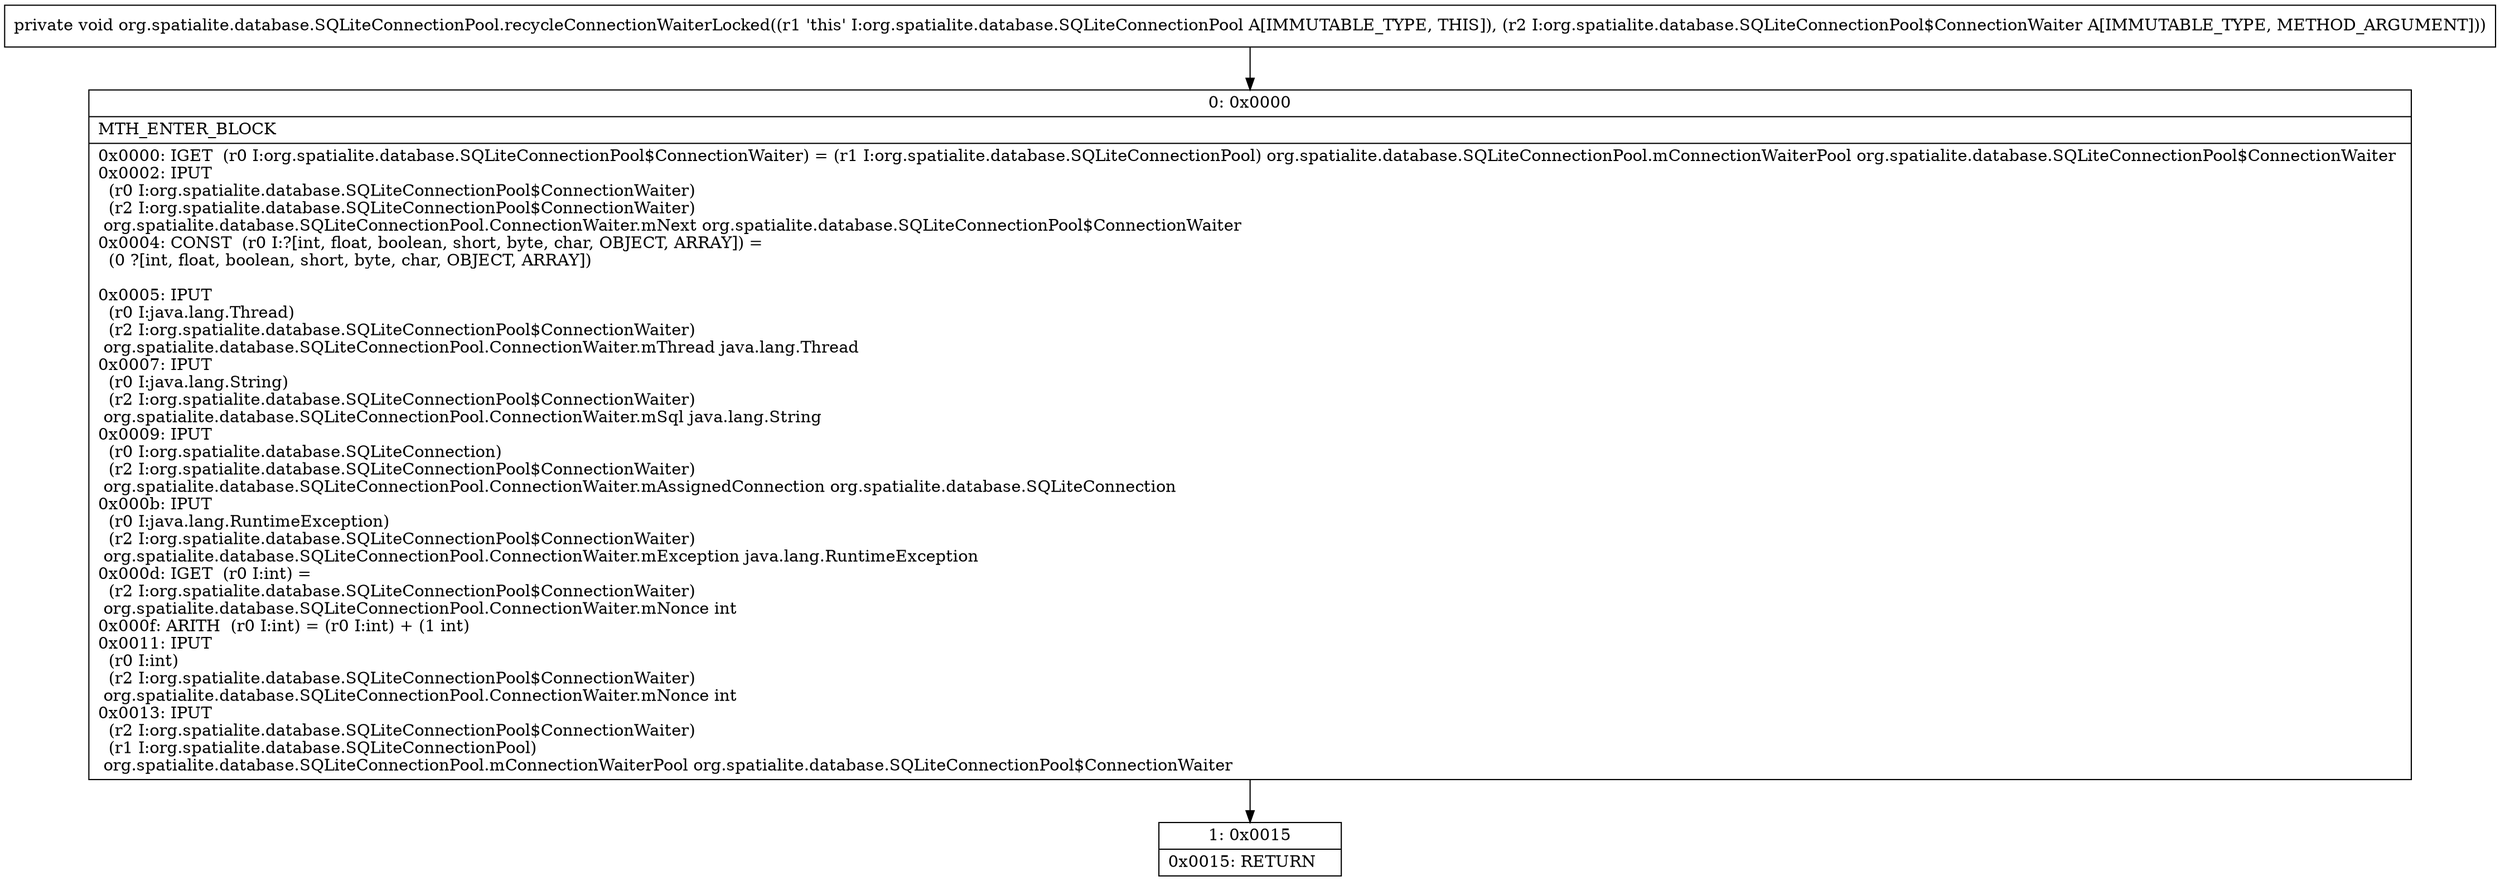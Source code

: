 digraph "CFG fororg.spatialite.database.SQLiteConnectionPool.recycleConnectionWaiterLocked(Lorg\/spatialite\/database\/SQLiteConnectionPool$ConnectionWaiter;)V" {
Node_0 [shape=record,label="{0\:\ 0x0000|MTH_ENTER_BLOCK\l|0x0000: IGET  (r0 I:org.spatialite.database.SQLiteConnectionPool$ConnectionWaiter) = (r1 I:org.spatialite.database.SQLiteConnectionPool) org.spatialite.database.SQLiteConnectionPool.mConnectionWaiterPool org.spatialite.database.SQLiteConnectionPool$ConnectionWaiter \l0x0002: IPUT  \l  (r0 I:org.spatialite.database.SQLiteConnectionPool$ConnectionWaiter)\l  (r2 I:org.spatialite.database.SQLiteConnectionPool$ConnectionWaiter)\l org.spatialite.database.SQLiteConnectionPool.ConnectionWaiter.mNext org.spatialite.database.SQLiteConnectionPool$ConnectionWaiter \l0x0004: CONST  (r0 I:?[int, float, boolean, short, byte, char, OBJECT, ARRAY]) = \l  (0 ?[int, float, boolean, short, byte, char, OBJECT, ARRAY])\l \l0x0005: IPUT  \l  (r0 I:java.lang.Thread)\l  (r2 I:org.spatialite.database.SQLiteConnectionPool$ConnectionWaiter)\l org.spatialite.database.SQLiteConnectionPool.ConnectionWaiter.mThread java.lang.Thread \l0x0007: IPUT  \l  (r0 I:java.lang.String)\l  (r2 I:org.spatialite.database.SQLiteConnectionPool$ConnectionWaiter)\l org.spatialite.database.SQLiteConnectionPool.ConnectionWaiter.mSql java.lang.String \l0x0009: IPUT  \l  (r0 I:org.spatialite.database.SQLiteConnection)\l  (r2 I:org.spatialite.database.SQLiteConnectionPool$ConnectionWaiter)\l org.spatialite.database.SQLiteConnectionPool.ConnectionWaiter.mAssignedConnection org.spatialite.database.SQLiteConnection \l0x000b: IPUT  \l  (r0 I:java.lang.RuntimeException)\l  (r2 I:org.spatialite.database.SQLiteConnectionPool$ConnectionWaiter)\l org.spatialite.database.SQLiteConnectionPool.ConnectionWaiter.mException java.lang.RuntimeException \l0x000d: IGET  (r0 I:int) = \l  (r2 I:org.spatialite.database.SQLiteConnectionPool$ConnectionWaiter)\l org.spatialite.database.SQLiteConnectionPool.ConnectionWaiter.mNonce int \l0x000f: ARITH  (r0 I:int) = (r0 I:int) + (1 int) \l0x0011: IPUT  \l  (r0 I:int)\l  (r2 I:org.spatialite.database.SQLiteConnectionPool$ConnectionWaiter)\l org.spatialite.database.SQLiteConnectionPool.ConnectionWaiter.mNonce int \l0x0013: IPUT  \l  (r2 I:org.spatialite.database.SQLiteConnectionPool$ConnectionWaiter)\l  (r1 I:org.spatialite.database.SQLiteConnectionPool)\l org.spatialite.database.SQLiteConnectionPool.mConnectionWaiterPool org.spatialite.database.SQLiteConnectionPool$ConnectionWaiter \l}"];
Node_1 [shape=record,label="{1\:\ 0x0015|0x0015: RETURN   \l}"];
MethodNode[shape=record,label="{private void org.spatialite.database.SQLiteConnectionPool.recycleConnectionWaiterLocked((r1 'this' I:org.spatialite.database.SQLiteConnectionPool A[IMMUTABLE_TYPE, THIS]), (r2 I:org.spatialite.database.SQLiteConnectionPool$ConnectionWaiter A[IMMUTABLE_TYPE, METHOD_ARGUMENT])) }"];
MethodNode -> Node_0;
Node_0 -> Node_1;
}

